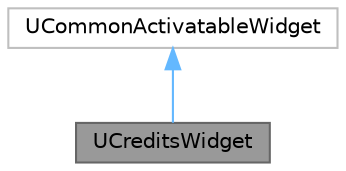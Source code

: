 digraph "UCreditsWidget"
{
 // LATEX_PDF_SIZE
  bgcolor="transparent";
  edge [fontname=Helvetica,fontsize=10,labelfontname=Helvetica,labelfontsize=10];
  node [fontname=Helvetica,fontsize=10,shape=box,height=0.2,width=0.4];
  Node1 [label="UCreditsWidget",height=0.2,width=0.4,color="gray40", fillcolor="grey60", style="filled", fontcolor="black",tooltip="Credits widget."];
  Node2 -> Node1 [dir="back",color="steelblue1",style="solid"];
  Node2 [label="UCommonActivatableWidget",height=0.2,width=0.4,color="grey75", fillcolor="white", style="filled",tooltip=" "];
}
